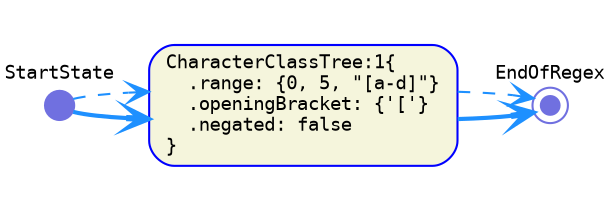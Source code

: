 digraph G {
  rankdir=LR;
  graph [fontname="Monospace", fontsize="11", pad="0.3"]

  // tree-and-state nodes
  node [fontname="Monospace", fontsize= "9", shape="box", style="rounded,filled", color="Blue", fillcolor="Beige", fixedsize="false", width="0.75"]
  1[ label="CharacterClassTree:1\{\l  .range: \{0, 5, \"[a-d]\"\}\l  .openingBracket: \{'['\}\l  .negated: false\l\}\l" ]

  // end nodes
  node [fontname="Monospace", fontsize= "9", shape="doublecircle", style="rounded,filled", color="#7070E0", fillcolor="#7070E0", fixedsize="true", width="0.12"]
  EndOfRegex[ label="EndOfRegex\l\l\l\l" ]

  // start nodes
  node [fontname="Monospace", fontsize= "9", shape="circle", style="rounded,filled", color="#7070E0", fillcolor="#7070E0", fixedsize="true", width="0.20"]
  StartState[ label="StartState\l\l\l\l" ]

  // successor edges
  edge [fontname="Monospace", fontsize="9", style="bold", color="DodgerBlue", fontcolor="MediumBlue", arrowhead="vee", arrowtail="none", dir="both"]
  1 -> EndOfRegex [ label="",  taillabel="" ]
  StartState -> 1 [ label="",  taillabel="" ]

  // continuation edges
  edge [fontname="Monospace", fontsize="9", style="dashed", color="DodgerBlue", fontcolor="MediumBlue", arrowhead="vee", arrowtail="none", dir="both"]
  1 -> EndOfRegex [ label="",  taillabel="" ]
  StartState -> 1 [ label="",  taillabel="" ]
}
